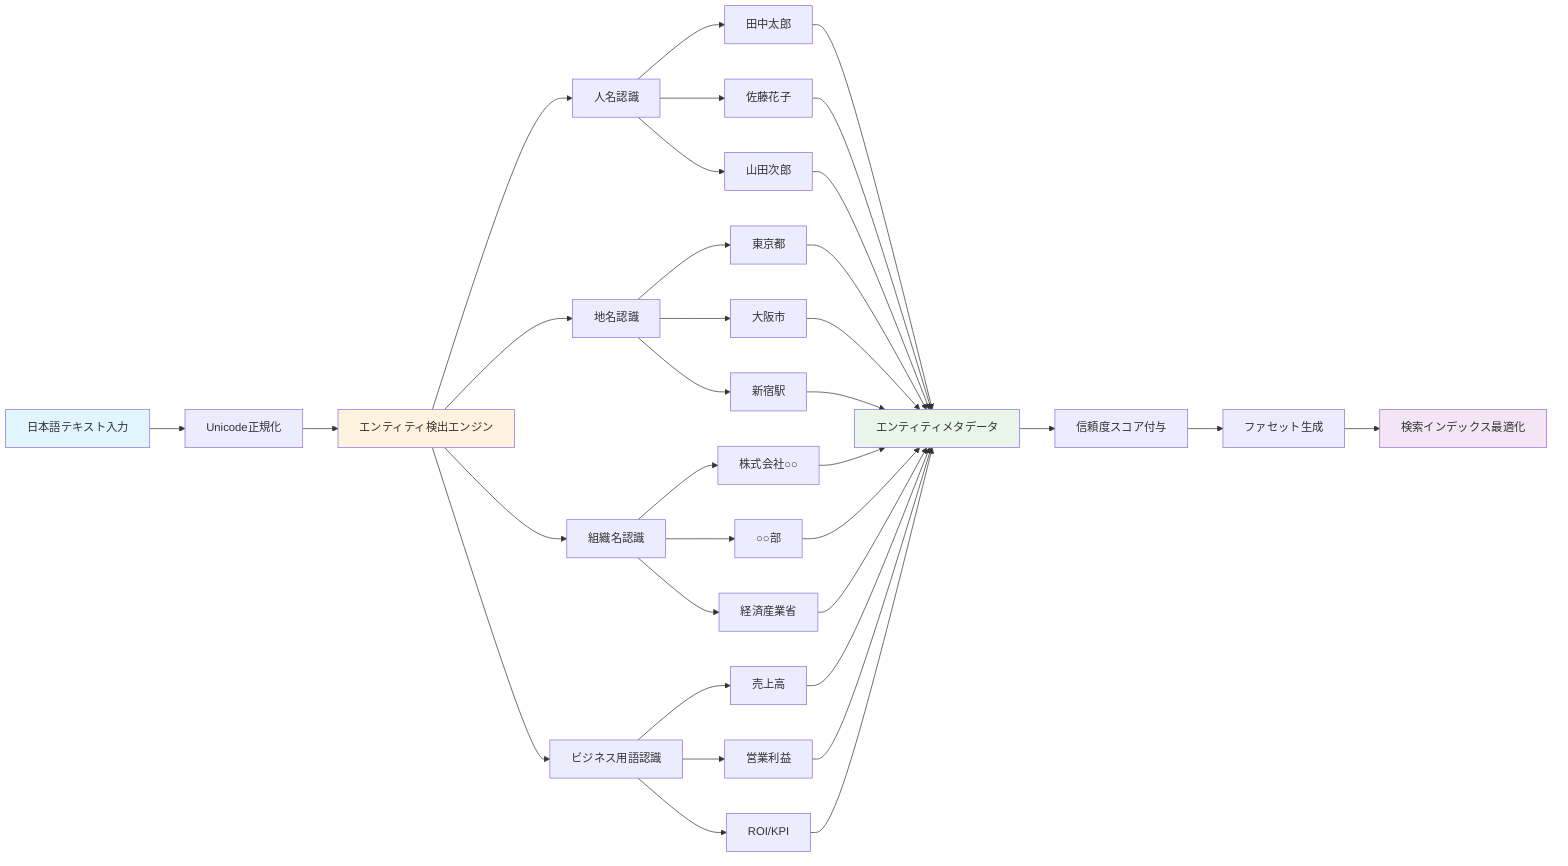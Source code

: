 graph LR
    A[日本語テキスト入力] --> B[Unicode正規化]
    B --> C[エンティティ検出エンジン]
    
    C --> D[人名認識]
    C --> E[地名認識]
    C --> F[組織名認識]
    C --> G[ビジネス用語認識]
    
    D --> D1[田中太郎]
    D --> D2[佐藤花子]
    D --> D3[山田次郎]
    
    E --> E1[東京都]
    E --> E2[大阪市]
    E --> E3[新宿駅]
    
    F --> F1[株式会社○○]
    F --> F2[○○部]
    F --> F3[経済産業省]
    
    G --> G1[売上高]
    G --> G2[営業利益]
    G --> G3[ROI/KPI]
    
    D1 --> H[エンティティメタデータ]
    D2 --> H
    D3 --> H
    E1 --> H
    E2 --> H
    E3 --> H
    F1 --> H
    F2 --> H
    F3 --> H
    G1 --> H
    G2 --> H
    G3 --> H
    
    H --> I[信頼度スコア付与]
    I --> J[ファセット生成]
    J --> K[検索インデックス最適化]
    
    style A fill:#e1f5fe
    style C fill:#fff3e0
    style H fill:#e8f5e8
    style K fill:#f3e5f5